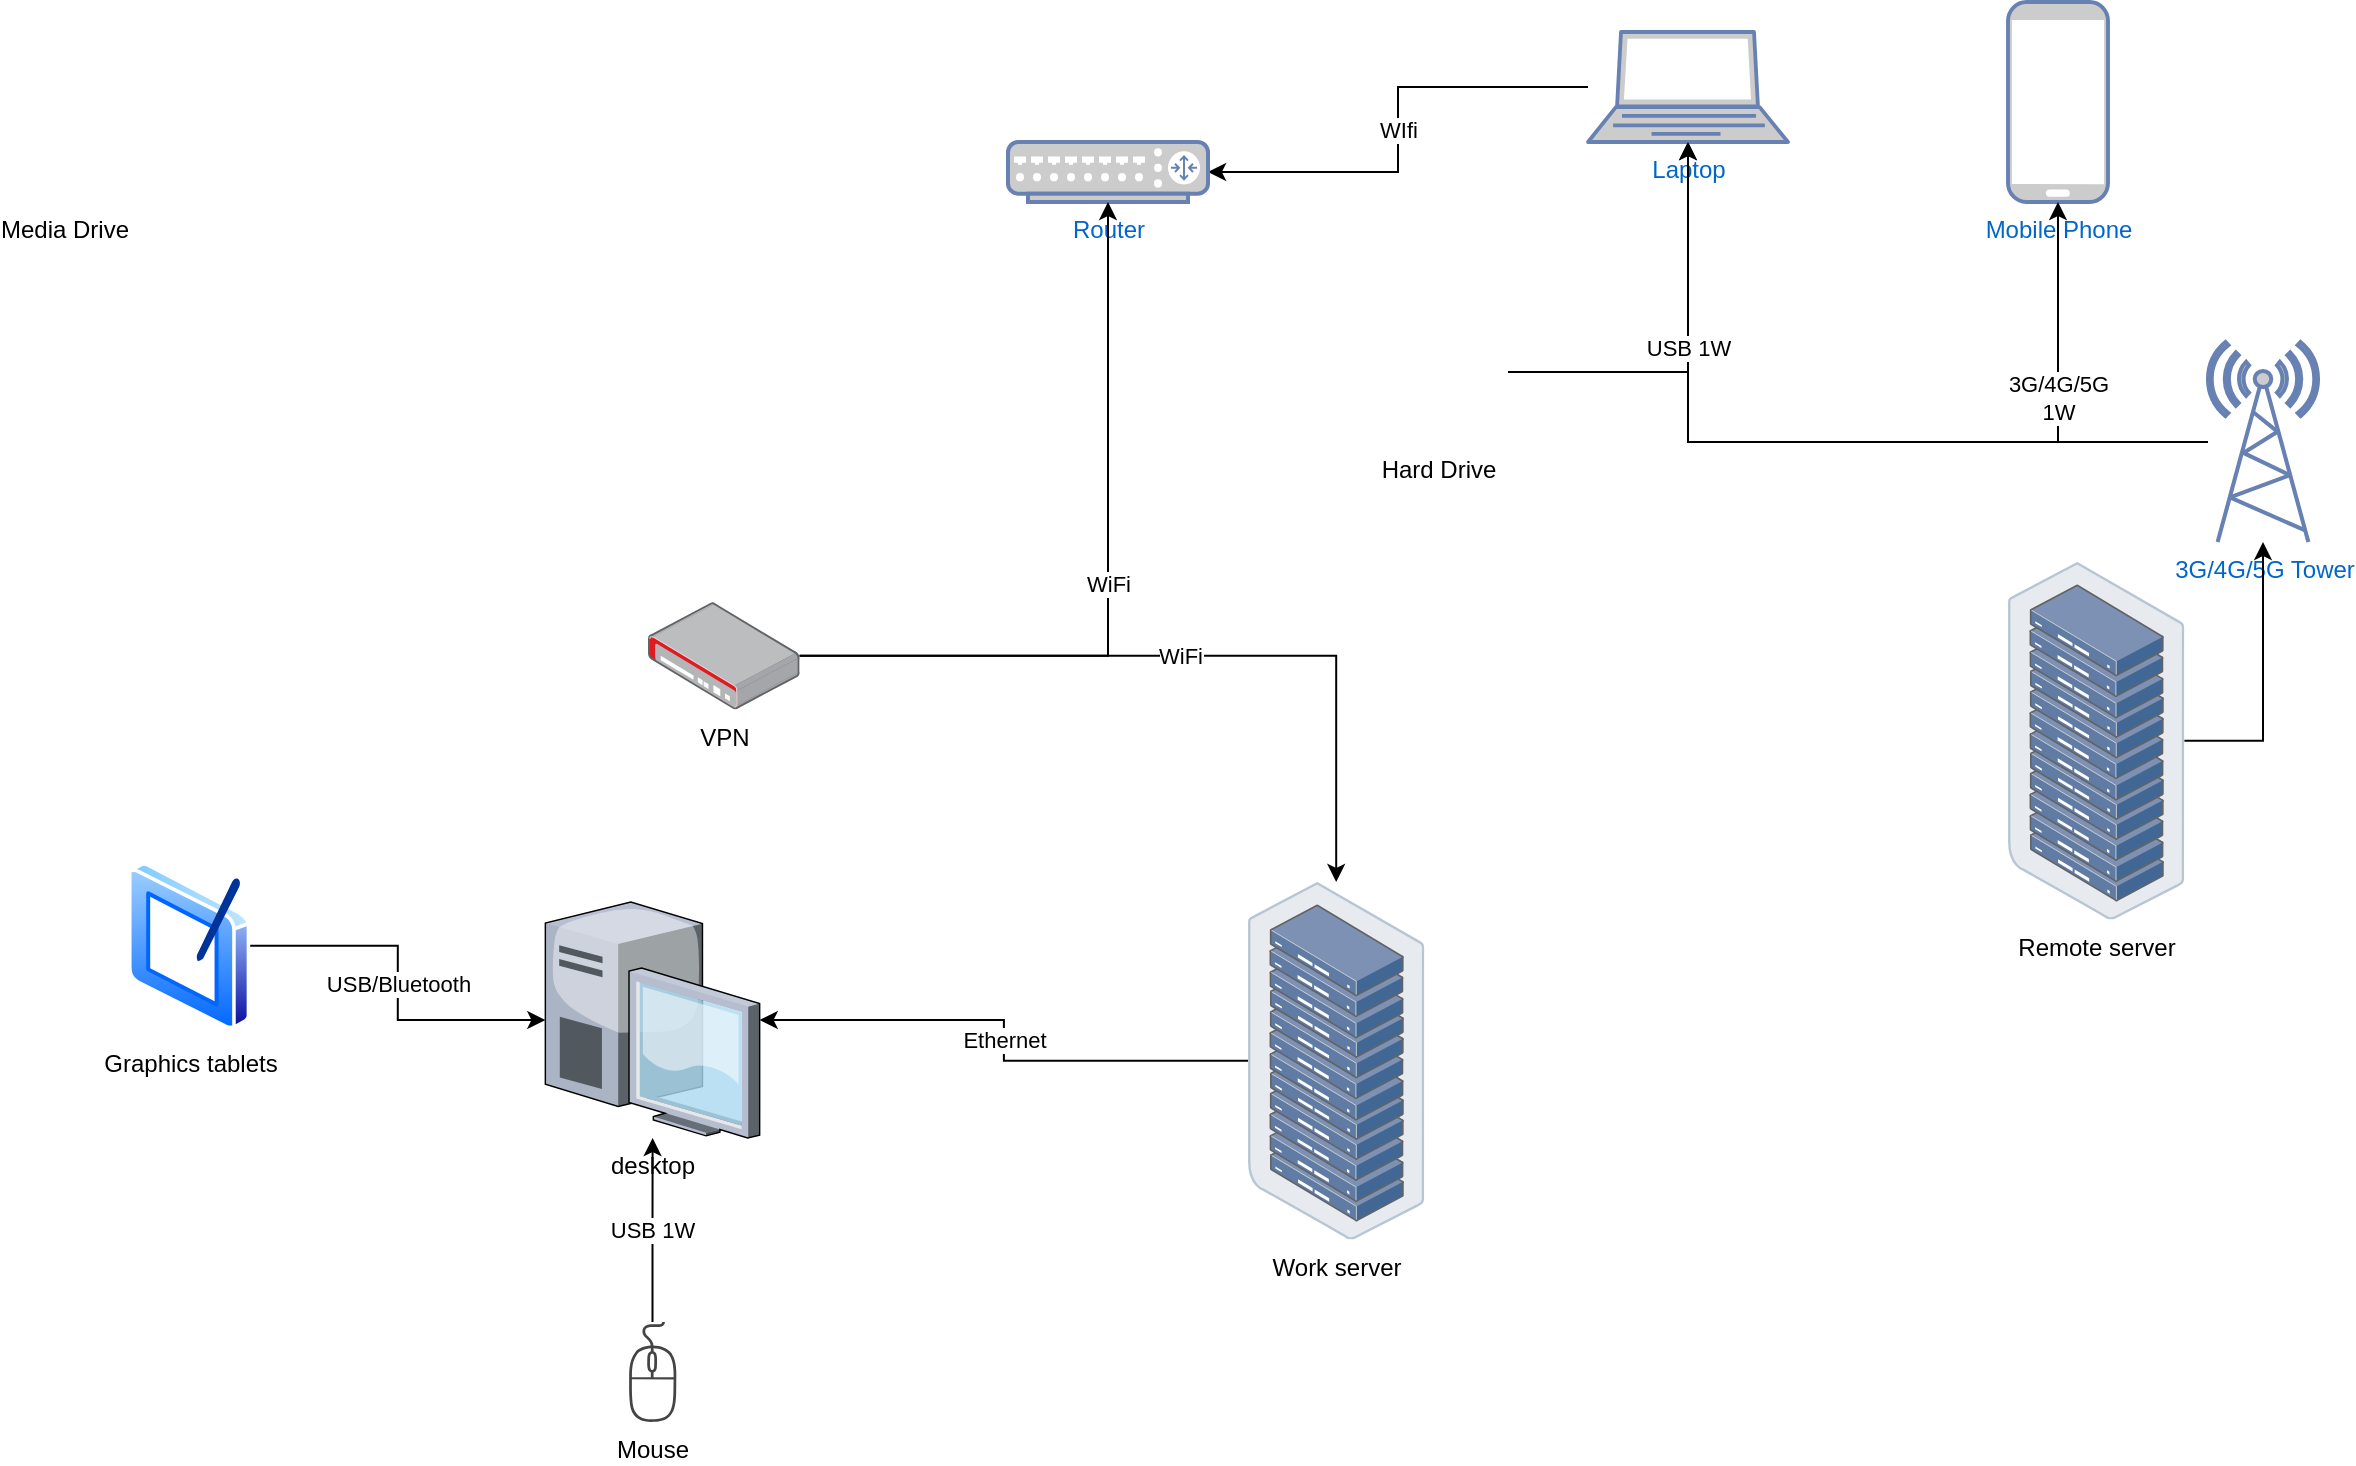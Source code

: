 <mxfile version="15.7.0" type="github">
  <diagram id="PN6PixYRcev-E0t3H8BY" name="Page-1">
    <mxGraphModel dx="2523" dy="934" grid="1" gridSize="10" guides="1" tooltips="1" connect="1" arrows="1" fold="1" page="1" pageScale="1" pageWidth="850" pageHeight="1100" math="0" shadow="0">
      <root>
        <mxCell id="0" />
        <mxCell id="1" parent="0" />
        <mxCell id="YHKRDfA41KTPF7TRVpll-1" value="Mobile Phone" style="fontColor=#0066CC;verticalAlign=top;verticalLabelPosition=bottom;labelPosition=center;align=center;html=1;outlineConnect=0;fillColor=#CCCCCC;strokeColor=#6881B3;gradientColor=none;gradientDirection=north;strokeWidth=2;shape=mxgraph.networks.mobile;" vertex="1" parent="1">
          <mxGeometry x="650" y="100" width="50" height="100" as="geometry" />
        </mxCell>
        <mxCell id="YHKRDfA41KTPF7TRVpll-3" value="3G/4G/5G&lt;br&gt;1W" style="edgeStyle=orthogonalEdgeStyle;rounded=0;orthogonalLoop=1;jettySize=auto;html=1;" edge="1" parent="1" source="YHKRDfA41KTPF7TRVpll-2" target="YHKRDfA41KTPF7TRVpll-1">
          <mxGeometry relative="1" as="geometry" />
        </mxCell>
        <mxCell id="YHKRDfA41KTPF7TRVpll-14" value="" style="edgeStyle=orthogonalEdgeStyle;rounded=0;orthogonalLoop=1;jettySize=auto;html=1;" edge="1" parent="1" source="YHKRDfA41KTPF7TRVpll-2" target="YHKRDfA41KTPF7TRVpll-6">
          <mxGeometry relative="1" as="geometry" />
        </mxCell>
        <mxCell id="YHKRDfA41KTPF7TRVpll-2" value="3G/4G/5G Tower" style="fontColor=#0066CC;verticalAlign=top;verticalLabelPosition=bottom;labelPosition=center;align=center;html=1;outlineConnect=0;fillColor=#CCCCCC;strokeColor=#6881B3;gradientColor=none;gradientDirection=north;strokeWidth=2;shape=mxgraph.networks.radio_tower;" vertex="1" parent="1">
          <mxGeometry x="750" y="270" width="55" height="100" as="geometry" />
        </mxCell>
        <mxCell id="YHKRDfA41KTPF7TRVpll-19" value="WIfi" style="edgeStyle=orthogonalEdgeStyle;rounded=0;orthogonalLoop=1;jettySize=auto;html=1;entryX=1;entryY=0.5;entryDx=0;entryDy=0;entryPerimeter=0;" edge="1" parent="1" source="YHKRDfA41KTPF7TRVpll-6" target="YHKRDfA41KTPF7TRVpll-18">
          <mxGeometry relative="1" as="geometry" />
        </mxCell>
        <mxCell id="YHKRDfA41KTPF7TRVpll-6" value="Laptop" style="fontColor=#0066CC;verticalAlign=top;verticalLabelPosition=bottom;labelPosition=center;align=center;html=1;outlineConnect=0;fillColor=#CCCCCC;strokeColor=#6881B3;gradientColor=none;gradientDirection=north;strokeWidth=2;shape=mxgraph.networks.laptop;" vertex="1" parent="1">
          <mxGeometry x="440" y="115" width="100" height="55" as="geometry" />
        </mxCell>
        <mxCell id="YHKRDfA41KTPF7TRVpll-7" value="desktop&lt;br&gt;" style="verticalLabelPosition=bottom;sketch=0;aspect=fixed;html=1;verticalAlign=top;strokeColor=none;align=center;outlineConnect=0;shape=mxgraph.citrix.desktop;" vertex="1" parent="1">
          <mxGeometry x="-81.33" y="550" width="107.16" height="118" as="geometry" />
        </mxCell>
        <mxCell id="YHKRDfA41KTPF7TRVpll-9" value="USB 1W" style="edgeStyle=orthogonalEdgeStyle;rounded=0;orthogonalLoop=1;jettySize=auto;html=1;" edge="1" parent="1" source="YHKRDfA41KTPF7TRVpll-8" target="YHKRDfA41KTPF7TRVpll-7">
          <mxGeometry relative="1" as="geometry" />
        </mxCell>
        <mxCell id="YHKRDfA41KTPF7TRVpll-8" value="Mouse&lt;br&gt;" style="sketch=0;pointerEvents=1;shadow=0;dashed=0;html=1;strokeColor=none;fillColor=#434445;aspect=fixed;labelPosition=center;verticalLabelPosition=bottom;verticalAlign=top;align=center;outlineConnect=0;shape=mxgraph.vvd.mouse;" vertex="1" parent="1">
          <mxGeometry x="-40" y="760" width="24.5" height="50" as="geometry" />
        </mxCell>
        <mxCell id="YHKRDfA41KTPF7TRVpll-15" value="USB/Bluetooth" style="edgeStyle=orthogonalEdgeStyle;rounded=0;orthogonalLoop=1;jettySize=auto;html=1;" edge="1" parent="1" source="YHKRDfA41KTPF7TRVpll-10" target="YHKRDfA41KTPF7TRVpll-7">
          <mxGeometry relative="1" as="geometry" />
        </mxCell>
        <mxCell id="YHKRDfA41KTPF7TRVpll-10" value="Graphics tablets" style="aspect=fixed;perimeter=ellipsePerimeter;html=1;align=center;shadow=0;dashed=0;spacingTop=3;image;image=img/lib/active_directory/tablet_pc.svg;" vertex="1" parent="1">
          <mxGeometry x="-290" y="530" width="61.1" height="83.7" as="geometry" />
        </mxCell>
        <mxCell id="YHKRDfA41KTPF7TRVpll-13" value="USB 1W" style="edgeStyle=orthogonalEdgeStyle;rounded=0;orthogonalLoop=1;jettySize=auto;html=1;" edge="1" parent="1" source="YHKRDfA41KTPF7TRVpll-11" target="YHKRDfA41KTPF7TRVpll-6">
          <mxGeometry relative="1" as="geometry" />
        </mxCell>
        <mxCell id="YHKRDfA41KTPF7TRVpll-11" value="Hard Drive" style="shape=image;html=1;verticalAlign=top;verticalLabelPosition=bottom;labelBackgroundColor=#ffffff;imageAspect=0;aspect=fixed;image=https://cdn1.iconfinder.com/data/icons/computer-hardware-cute-style-vol-1/52/harddrive__hdd__drive__device__technology__storage__harddisk-128.png" vertex="1" parent="1">
          <mxGeometry x="330" y="250" width="70" height="70" as="geometry" />
        </mxCell>
        <mxCell id="YHKRDfA41KTPF7TRVpll-12" value="Media Drive" style="shape=image;html=1;verticalAlign=top;verticalLabelPosition=bottom;labelBackgroundColor=#ffffff;imageAspect=0;aspect=fixed;image=https://cdn2.iconfinder.com/data/icons/social-flat-buttons-3/512/google_drive-128.png" vertex="1" parent="1">
          <mxGeometry x="-353.15" y="136.85" width="63.15" height="63.15" as="geometry" />
        </mxCell>
        <mxCell id="YHKRDfA41KTPF7TRVpll-17" value="" style="edgeStyle=orthogonalEdgeStyle;rounded=0;orthogonalLoop=1;jettySize=auto;html=1;" edge="1" parent="1" source="YHKRDfA41KTPF7TRVpll-16" target="YHKRDfA41KTPF7TRVpll-2">
          <mxGeometry relative="1" as="geometry" />
        </mxCell>
        <mxCell id="YHKRDfA41KTPF7TRVpll-16" value="Remote server" style="points=[];aspect=fixed;html=1;align=center;shadow=0;dashed=0;image;image=img/lib/allied_telesis/storage/Datacenter_Server_Rack.svg;" vertex="1" parent="1">
          <mxGeometry x="650" y="380" width="88.2" height="178.8" as="geometry" />
        </mxCell>
        <mxCell id="YHKRDfA41KTPF7TRVpll-18" value="Router" style="fontColor=#0066CC;verticalAlign=top;verticalLabelPosition=bottom;labelPosition=center;align=center;html=1;outlineConnect=0;fillColor=#CCCCCC;strokeColor=#6881B3;gradientColor=none;gradientDirection=north;strokeWidth=2;shape=mxgraph.networks.router;" vertex="1" parent="1">
          <mxGeometry x="150" y="170" width="100" height="30" as="geometry" />
        </mxCell>
        <mxCell id="YHKRDfA41KTPF7TRVpll-21" value="WiFi" style="edgeStyle=orthogonalEdgeStyle;rounded=0;orthogonalLoop=1;jettySize=auto;html=1;" edge="1" parent="1" source="YHKRDfA41KTPF7TRVpll-20" target="YHKRDfA41KTPF7TRVpll-18">
          <mxGeometry relative="1" as="geometry" />
        </mxCell>
        <mxCell id="YHKRDfA41KTPF7TRVpll-24" value="WiFi" style="edgeStyle=orthogonalEdgeStyle;rounded=0;orthogonalLoop=1;jettySize=auto;html=1;" edge="1" parent="1" source="YHKRDfA41KTPF7TRVpll-20" target="YHKRDfA41KTPF7TRVpll-22">
          <mxGeometry relative="1" as="geometry" />
        </mxCell>
        <mxCell id="YHKRDfA41KTPF7TRVpll-20" value="VPN" style="points=[];aspect=fixed;html=1;align=center;shadow=0;dashed=0;image;image=img/lib/allied_telesis/security/Router_VPN.svg;" vertex="1" parent="1">
          <mxGeometry x="-30" y="400" width="75.8" height="53.79" as="geometry" />
        </mxCell>
        <mxCell id="YHKRDfA41KTPF7TRVpll-23" value="Ethernet" style="edgeStyle=orthogonalEdgeStyle;rounded=0;orthogonalLoop=1;jettySize=auto;html=1;" edge="1" parent="1" source="YHKRDfA41KTPF7TRVpll-22" target="YHKRDfA41KTPF7TRVpll-7">
          <mxGeometry relative="1" as="geometry" />
        </mxCell>
        <mxCell id="YHKRDfA41KTPF7TRVpll-22" value="Work server&lt;br&gt;" style="points=[];aspect=fixed;html=1;align=center;shadow=0;dashed=0;image;image=img/lib/allied_telesis/storage/Datacenter_Server_Rack.svg;" vertex="1" parent="1">
          <mxGeometry x="270" y="540.0" width="88.2" height="178.8" as="geometry" />
        </mxCell>
      </root>
    </mxGraphModel>
  </diagram>
</mxfile>
